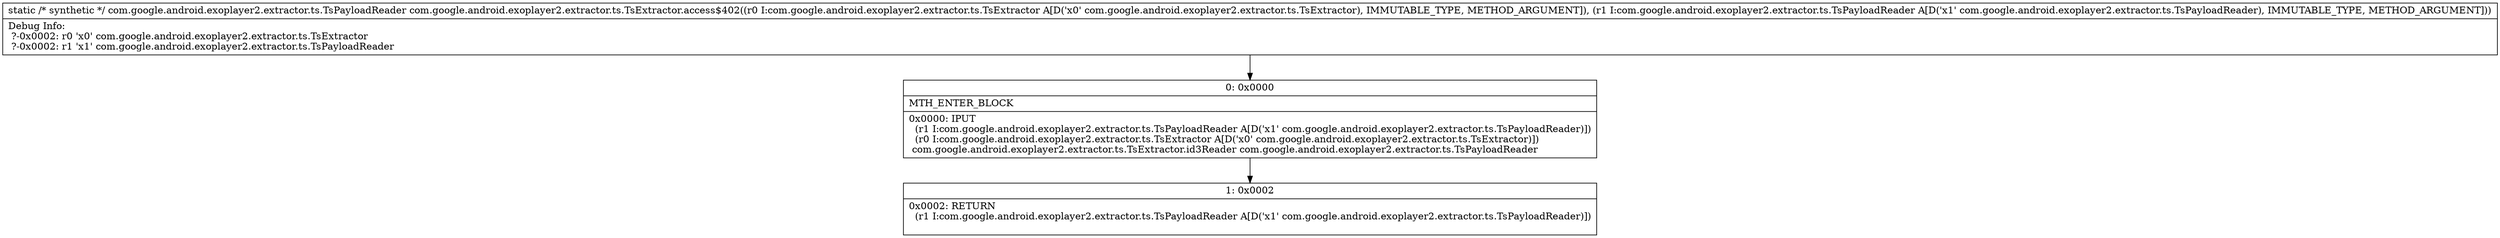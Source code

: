 digraph "CFG forcom.google.android.exoplayer2.extractor.ts.TsExtractor.access$402(Lcom\/google\/android\/exoplayer2\/extractor\/ts\/TsExtractor;Lcom\/google\/android\/exoplayer2\/extractor\/ts\/TsPayloadReader;)Lcom\/google\/android\/exoplayer2\/extractor\/ts\/TsPayloadReader;" {
Node_0 [shape=record,label="{0\:\ 0x0000|MTH_ENTER_BLOCK\l|0x0000: IPUT  \l  (r1 I:com.google.android.exoplayer2.extractor.ts.TsPayloadReader A[D('x1' com.google.android.exoplayer2.extractor.ts.TsPayloadReader)])\l  (r0 I:com.google.android.exoplayer2.extractor.ts.TsExtractor A[D('x0' com.google.android.exoplayer2.extractor.ts.TsExtractor)])\l com.google.android.exoplayer2.extractor.ts.TsExtractor.id3Reader com.google.android.exoplayer2.extractor.ts.TsPayloadReader \l}"];
Node_1 [shape=record,label="{1\:\ 0x0002|0x0002: RETURN  \l  (r1 I:com.google.android.exoplayer2.extractor.ts.TsPayloadReader A[D('x1' com.google.android.exoplayer2.extractor.ts.TsPayloadReader)])\l \l}"];
MethodNode[shape=record,label="{static \/* synthetic *\/ com.google.android.exoplayer2.extractor.ts.TsPayloadReader com.google.android.exoplayer2.extractor.ts.TsExtractor.access$402((r0 I:com.google.android.exoplayer2.extractor.ts.TsExtractor A[D('x0' com.google.android.exoplayer2.extractor.ts.TsExtractor), IMMUTABLE_TYPE, METHOD_ARGUMENT]), (r1 I:com.google.android.exoplayer2.extractor.ts.TsPayloadReader A[D('x1' com.google.android.exoplayer2.extractor.ts.TsPayloadReader), IMMUTABLE_TYPE, METHOD_ARGUMENT]))  | Debug Info:\l  ?\-0x0002: r0 'x0' com.google.android.exoplayer2.extractor.ts.TsExtractor\l  ?\-0x0002: r1 'x1' com.google.android.exoplayer2.extractor.ts.TsPayloadReader\l}"];
MethodNode -> Node_0;
Node_0 -> Node_1;
}

